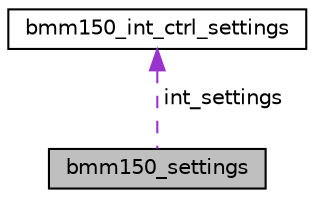digraph "bmm150_settings"
{
  edge [fontname="Helvetica",fontsize="10",labelfontname="Helvetica",labelfontsize="10"];
  node [fontname="Helvetica",fontsize="10",shape=record];
  Node1 [label="bmm150_settings",height=0.2,width=0.4,color="black", fillcolor="grey75", style="filled", fontcolor="black"];
  Node2 -> Node1 [dir="back",color="darkorchid3",fontsize="10",style="dashed",label=" int_settings" ,fontname="Helvetica"];
  Node2 [label="bmm150_int_ctrl_settings",height=0.2,width=0.4,color="black", fillcolor="white", style="filled",URL="$structbmm150__int__ctrl__settings.html",tooltip="bmm150 interrupt pin settings "];
}
